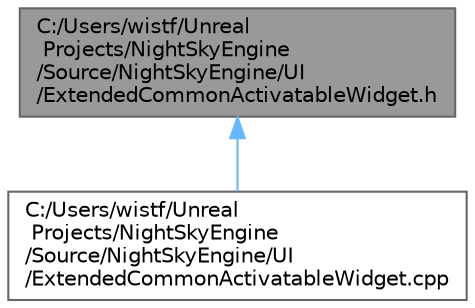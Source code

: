 digraph "C:/Users/wistf/Unreal Projects/NightSkyEngine/Source/NightSkyEngine/UI/ExtendedCommonActivatableWidget.h"
{
 // LATEX_PDF_SIZE
  bgcolor="transparent";
  edge [fontname=Helvetica,fontsize=10,labelfontname=Helvetica,labelfontsize=10];
  node [fontname=Helvetica,fontsize=10,shape=box,height=0.2,width=0.4];
  Node1 [id="Node000001",label="C:/Users/wistf/Unreal\l Projects/NightSkyEngine\l/Source/NightSkyEngine/UI\l/ExtendedCommonActivatableWidget.h",height=0.2,width=0.4,color="gray40", fillcolor="grey60", style="filled", fontcolor="black",tooltip=" "];
  Node1 -> Node2 [id="edge1_Node000001_Node000002",dir="back",color="steelblue1",style="solid",tooltip=" "];
  Node2 [id="Node000002",label="C:/Users/wistf/Unreal\l Projects/NightSkyEngine\l/Source/NightSkyEngine/UI\l/ExtendedCommonActivatableWidget.cpp",height=0.2,width=0.4,color="grey40", fillcolor="white", style="filled",URL="$_extended_common_activatable_widget_8cpp.html",tooltip=" "];
}
